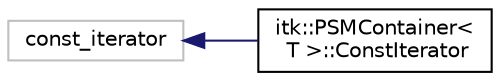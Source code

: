 digraph "Graphical Class Hierarchy"
{
  edge [fontname="Helvetica",fontsize="10",labelfontname="Helvetica",labelfontsize="10"];
  node [fontname="Helvetica",fontsize="10",shape=record];
  rankdir="LR";
  Node1 [label="const_iterator",height=0.2,width=0.4,color="grey75", fillcolor="white", style="filled"];
  Node1 -> Node2 [dir="back",color="midnightblue",fontsize="10",style="solid",fontname="Helvetica"];
  Node2 [label="itk::PSMContainer\<\l T \>::ConstIterator",height=0.2,width=0.4,color="black", fillcolor="white", style="filled",URL="$classitk_1_1_p_s_m_container_1_1_const_iterator.html"];
}
